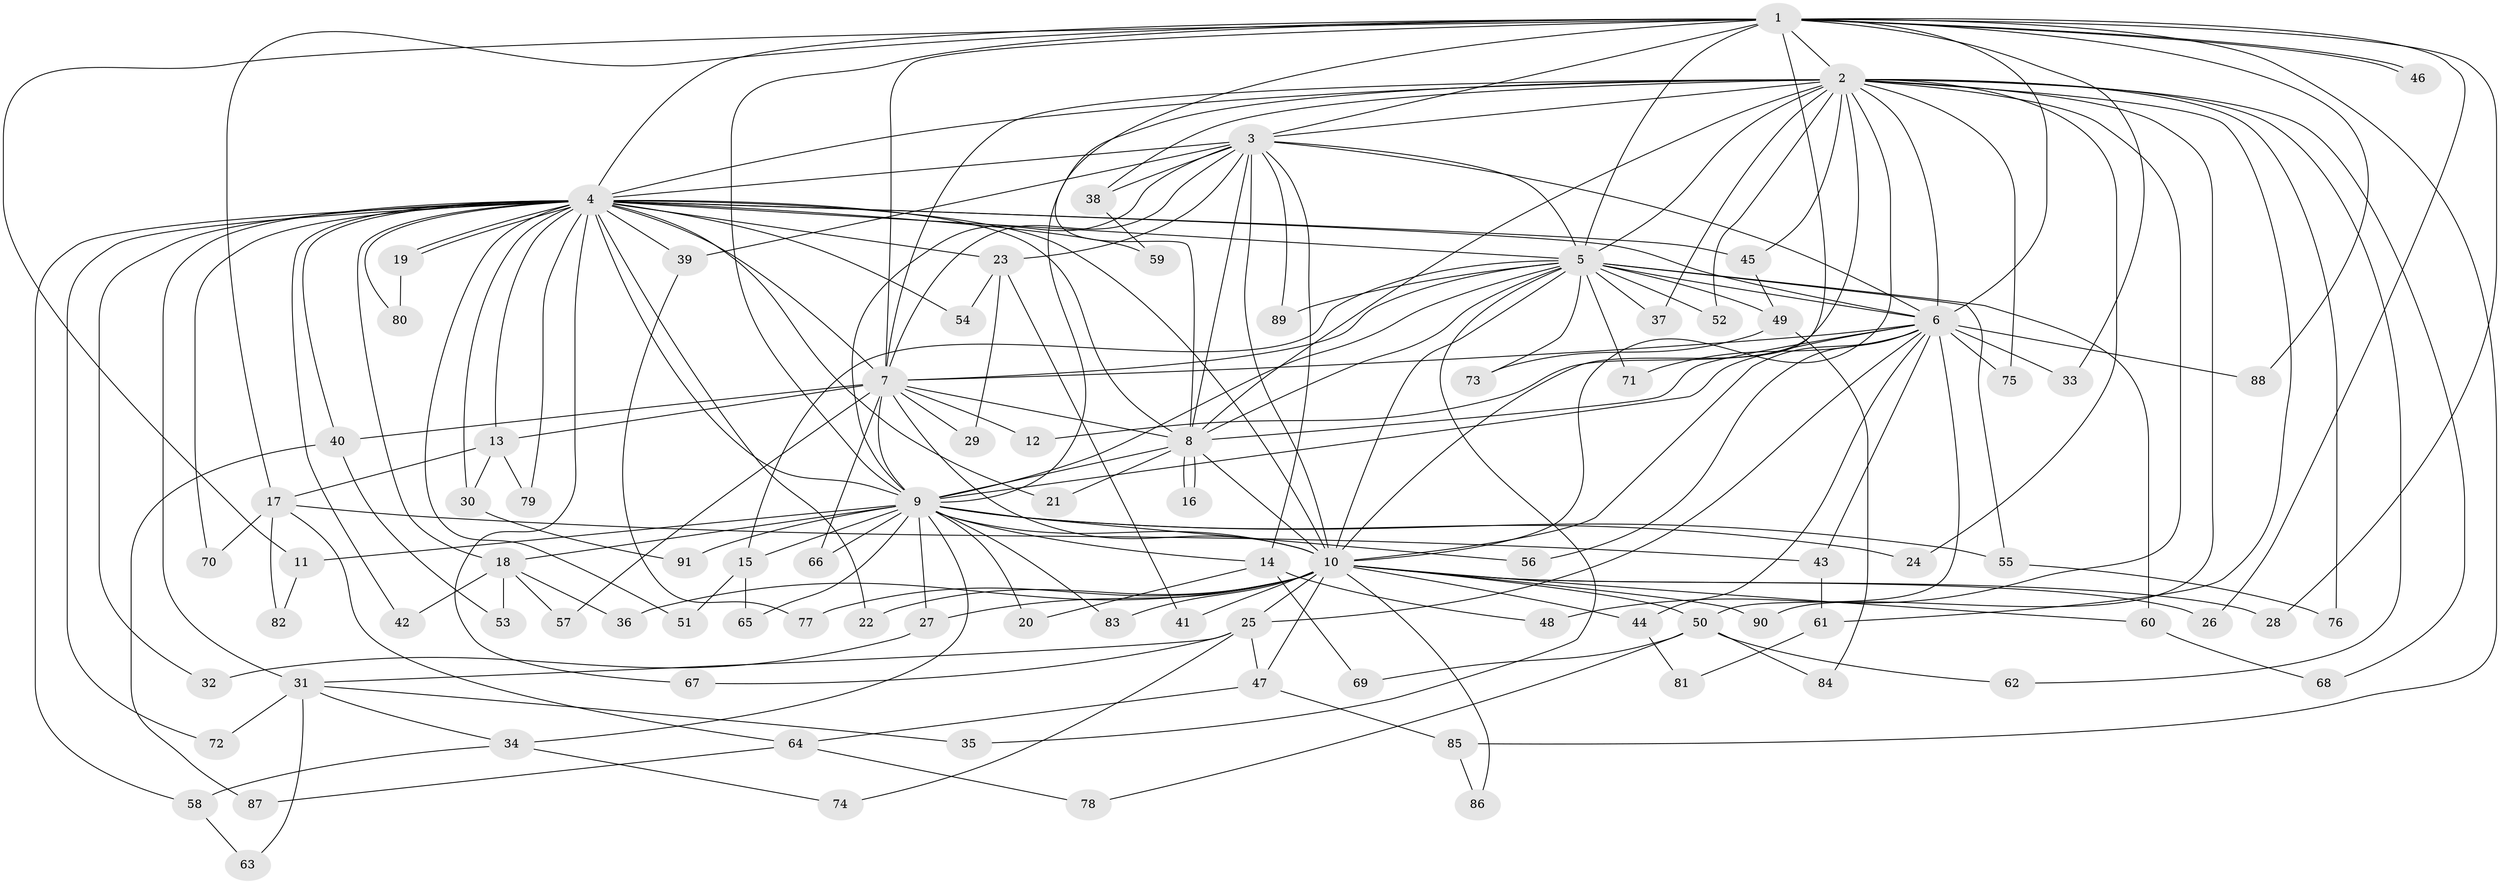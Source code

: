// coarse degree distribution, {23: 0.014285714285714285, 37: 0.014285714285714285, 11: 0.014285714285714285, 19: 0.02857142857142857, 13: 0.014285714285714285, 8: 0.014285714285714285, 21: 0.014285714285714285, 3: 0.11428571428571428, 2: 0.6142857142857143, 4: 0.08571428571428572, 7: 0.02857142857142857, 6: 0.02857142857142857, 5: 0.014285714285714285}
// Generated by graph-tools (version 1.1) at 2025/23/03/03/25 07:23:43]
// undirected, 91 vertices, 207 edges
graph export_dot {
graph [start="1"]
  node [color=gray90,style=filled];
  1;
  2;
  3;
  4;
  5;
  6;
  7;
  8;
  9;
  10;
  11;
  12;
  13;
  14;
  15;
  16;
  17;
  18;
  19;
  20;
  21;
  22;
  23;
  24;
  25;
  26;
  27;
  28;
  29;
  30;
  31;
  32;
  33;
  34;
  35;
  36;
  37;
  38;
  39;
  40;
  41;
  42;
  43;
  44;
  45;
  46;
  47;
  48;
  49;
  50;
  51;
  52;
  53;
  54;
  55;
  56;
  57;
  58;
  59;
  60;
  61;
  62;
  63;
  64;
  65;
  66;
  67;
  68;
  69;
  70;
  71;
  72;
  73;
  74;
  75;
  76;
  77;
  78;
  79;
  80;
  81;
  82;
  83;
  84;
  85;
  86;
  87;
  88;
  89;
  90;
  91;
  1 -- 2;
  1 -- 3;
  1 -- 4;
  1 -- 5;
  1 -- 6;
  1 -- 7;
  1 -- 8;
  1 -- 9;
  1 -- 10;
  1 -- 11;
  1 -- 17;
  1 -- 26;
  1 -- 28;
  1 -- 33;
  1 -- 46;
  1 -- 46;
  1 -- 85;
  1 -- 88;
  2 -- 3;
  2 -- 4;
  2 -- 5;
  2 -- 6;
  2 -- 7;
  2 -- 8;
  2 -- 9;
  2 -- 10;
  2 -- 12;
  2 -- 24;
  2 -- 37;
  2 -- 38;
  2 -- 45;
  2 -- 48;
  2 -- 52;
  2 -- 61;
  2 -- 62;
  2 -- 68;
  2 -- 75;
  2 -- 76;
  2 -- 90;
  3 -- 4;
  3 -- 5;
  3 -- 6;
  3 -- 7;
  3 -- 8;
  3 -- 9;
  3 -- 10;
  3 -- 14;
  3 -- 23;
  3 -- 38;
  3 -- 39;
  3 -- 89;
  4 -- 5;
  4 -- 6;
  4 -- 7;
  4 -- 8;
  4 -- 9;
  4 -- 10;
  4 -- 13;
  4 -- 18;
  4 -- 19;
  4 -- 19;
  4 -- 21;
  4 -- 22;
  4 -- 23;
  4 -- 30;
  4 -- 31;
  4 -- 32;
  4 -- 39;
  4 -- 40;
  4 -- 42;
  4 -- 45;
  4 -- 51;
  4 -- 54;
  4 -- 58;
  4 -- 59;
  4 -- 67;
  4 -- 70;
  4 -- 72;
  4 -- 79;
  4 -- 80;
  5 -- 6;
  5 -- 7;
  5 -- 8;
  5 -- 9;
  5 -- 10;
  5 -- 15;
  5 -- 35;
  5 -- 37;
  5 -- 49;
  5 -- 52;
  5 -- 55;
  5 -- 60;
  5 -- 71;
  5 -- 73;
  5 -- 89;
  6 -- 7;
  6 -- 8;
  6 -- 9;
  6 -- 10;
  6 -- 25;
  6 -- 33;
  6 -- 43;
  6 -- 44;
  6 -- 50;
  6 -- 56;
  6 -- 71;
  6 -- 75;
  6 -- 88;
  7 -- 8;
  7 -- 9;
  7 -- 10;
  7 -- 12;
  7 -- 13;
  7 -- 29;
  7 -- 40;
  7 -- 57;
  7 -- 66;
  8 -- 9;
  8 -- 10;
  8 -- 16;
  8 -- 16;
  8 -- 21;
  9 -- 10;
  9 -- 11;
  9 -- 14;
  9 -- 15;
  9 -- 18;
  9 -- 20;
  9 -- 24;
  9 -- 27;
  9 -- 34;
  9 -- 55;
  9 -- 56;
  9 -- 65;
  9 -- 66;
  9 -- 83;
  9 -- 91;
  10 -- 22;
  10 -- 25;
  10 -- 26;
  10 -- 27;
  10 -- 28;
  10 -- 36;
  10 -- 41;
  10 -- 44;
  10 -- 47;
  10 -- 50;
  10 -- 60;
  10 -- 77;
  10 -- 83;
  10 -- 86;
  10 -- 90;
  11 -- 82;
  13 -- 17;
  13 -- 30;
  13 -- 79;
  14 -- 20;
  14 -- 48;
  14 -- 69;
  15 -- 51;
  15 -- 65;
  17 -- 43;
  17 -- 64;
  17 -- 70;
  17 -- 82;
  18 -- 36;
  18 -- 42;
  18 -- 53;
  18 -- 57;
  19 -- 80;
  23 -- 29;
  23 -- 41;
  23 -- 54;
  25 -- 31;
  25 -- 47;
  25 -- 67;
  25 -- 74;
  27 -- 32;
  30 -- 91;
  31 -- 34;
  31 -- 35;
  31 -- 63;
  31 -- 72;
  34 -- 58;
  34 -- 74;
  38 -- 59;
  39 -- 77;
  40 -- 53;
  40 -- 87;
  43 -- 61;
  44 -- 81;
  45 -- 49;
  47 -- 64;
  47 -- 85;
  49 -- 73;
  49 -- 84;
  50 -- 62;
  50 -- 69;
  50 -- 78;
  50 -- 84;
  55 -- 76;
  58 -- 63;
  60 -- 68;
  61 -- 81;
  64 -- 78;
  64 -- 87;
  85 -- 86;
}
